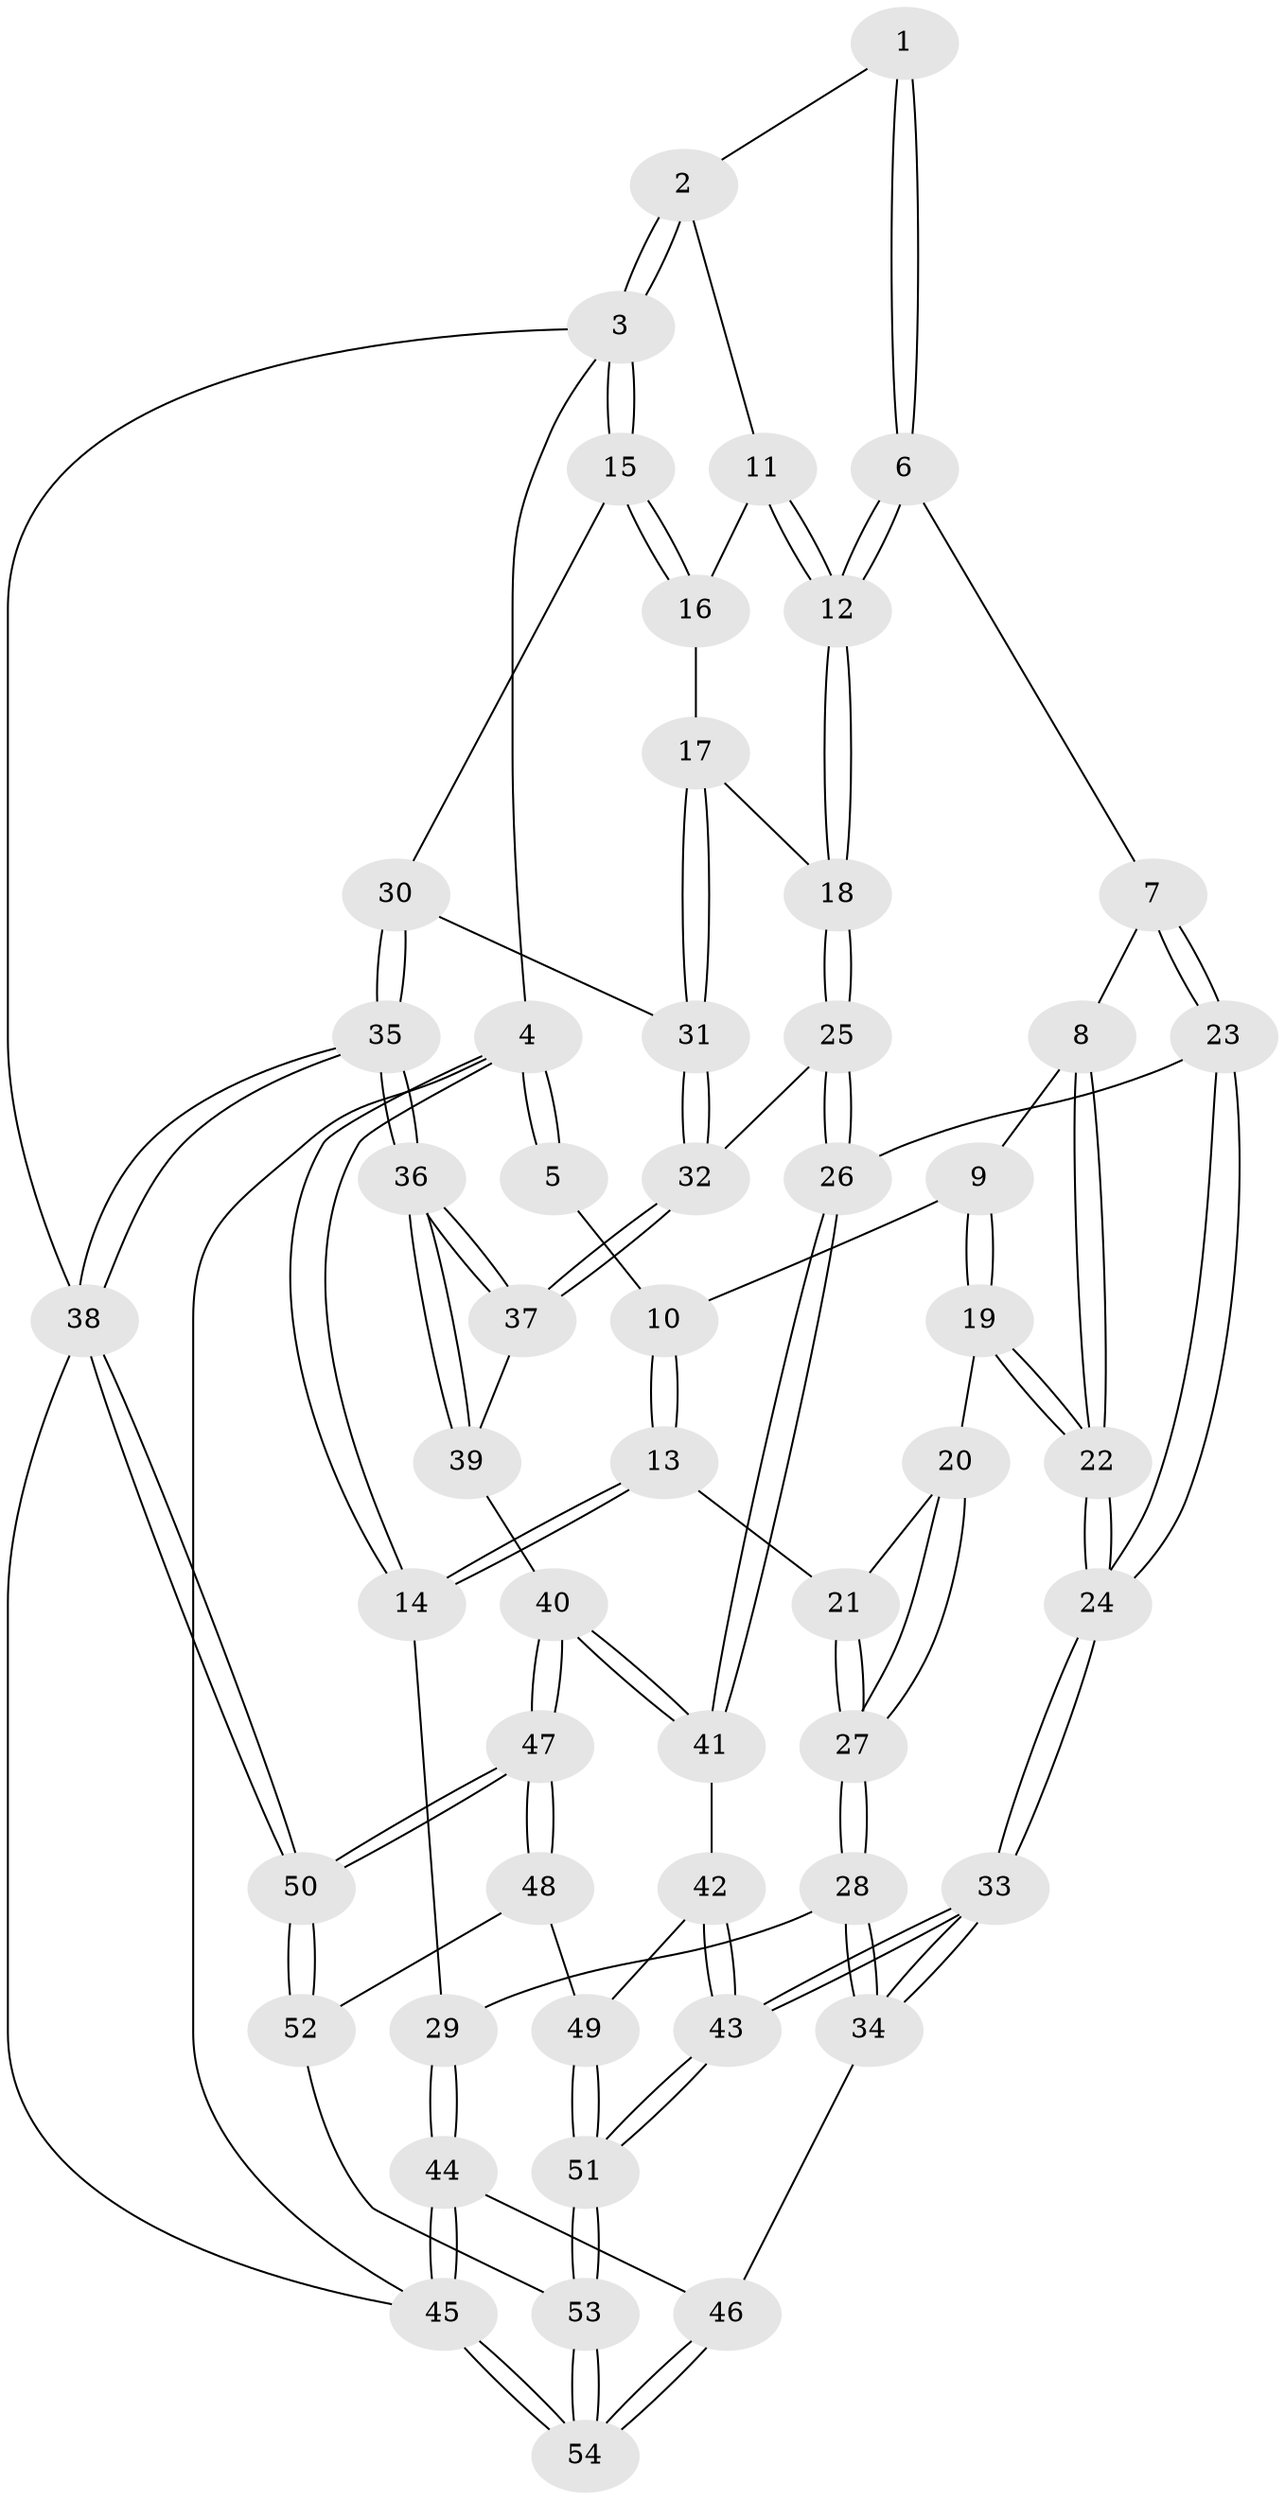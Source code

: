 // Generated by graph-tools (version 1.1) at 2025/51/03/09/25 03:51:05]
// undirected, 54 vertices, 132 edges
graph export_dot {
graph [start="1"]
  node [color=gray90,style=filled];
  1 [pos="+0.44763981528892743+0"];
  2 [pos="+0.849727527207146+0"];
  3 [pos="+1+0"];
  4 [pos="+0+0"];
  5 [pos="+0.02703165080053571+0"];
  6 [pos="+0.5003970966499695+0.23717791769874683"];
  7 [pos="+0.4955652147505051+0.2399716809448017"];
  8 [pos="+0.4740922244379994+0.24571014303954622"];
  9 [pos="+0.3258518254173781+0.26458847805677516"];
  10 [pos="+0.143434040922882+0.1558347071484718"];
  11 [pos="+0.6758004472300063+0.20829845386129947"];
  12 [pos="+0.6076826365397001+0.27355386786704117"];
  13 [pos="+0+0.3358978844717997"];
  14 [pos="+0+0.3348576914846977"];
  15 [pos="+1+0"];
  16 [pos="+0.9995648469136837+0.03610867825126514"];
  17 [pos="+0.780871984830784+0.3752595268271678"];
  18 [pos="+0.6746807324689118+0.3486667551921777"];
  19 [pos="+0.15163502940473214+0.4536166596614605"];
  20 [pos="+0.15156190788003757+0.4536071961873869"];
  21 [pos="+0+0.35290415493498384"];
  22 [pos="+0.2607898493466106+0.6103099318757914"];
  23 [pos="+0.4067301075865166+0.6901812396946277"];
  24 [pos="+0.30896357722601653+0.7279419009307374"];
  25 [pos="+0.6347227958235809+0.6002933294273256"];
  26 [pos="+0.582531096989987+0.6899703006336597"];
  27 [pos="+0.018037359357605726+0.5998886291586832"];
  28 [pos="+0+0.6715990342048161"];
  29 [pos="+0+0.6731823996017223"];
  30 [pos="+1+0.4040622500515457"];
  31 [pos="+0.9608314253296402+0.4437992590343189"];
  32 [pos="+0.8718521270078724+0.621429163443711"];
  33 [pos="+0.2718753400625721+0.78791057053142"];
  34 [pos="+0.22131281912383197+0.7846920723454321"];
  35 [pos="+1+0.8241401388583596"];
  36 [pos="+1+0.8005098838862961"];
  37 [pos="+0.8722294558444148+0.6749443820657866"];
  38 [pos="+1+1"];
  39 [pos="+0.8110800069095521+0.7849522630108283"];
  40 [pos="+0.7740396646520633+0.8254820719597822"];
  41 [pos="+0.6215941531950621+0.7395699637251146"];
  42 [pos="+0.5649695398296283+0.905487735557755"];
  43 [pos="+0.2870842086405302+0.8638811080251623"];
  44 [pos="+0+1"];
  45 [pos="+0+1"];
  46 [pos="+0.15430896527189714+0.8217568662641845"];
  47 [pos="+0.8833027434025512+1"];
  48 [pos="+0.5728823046906045+0.9331587870400398"];
  49 [pos="+0.5716368338398579+0.9318002904935644"];
  50 [pos="+0.9222546686108248+1"];
  51 [pos="+0.2954280590304242+1"];
  52 [pos="+0.3835068153174931+1"];
  53 [pos="+0.28220705296477017+1"];
  54 [pos="+0+1"];
  1 -- 2;
  1 -- 6;
  1 -- 6;
  2 -- 3;
  2 -- 3;
  2 -- 11;
  3 -- 4;
  3 -- 15;
  3 -- 15;
  3 -- 38;
  4 -- 5;
  4 -- 5;
  4 -- 14;
  4 -- 14;
  4 -- 45;
  5 -- 10;
  6 -- 7;
  6 -- 12;
  6 -- 12;
  7 -- 8;
  7 -- 23;
  7 -- 23;
  8 -- 9;
  8 -- 22;
  8 -- 22;
  9 -- 10;
  9 -- 19;
  9 -- 19;
  10 -- 13;
  10 -- 13;
  11 -- 12;
  11 -- 12;
  11 -- 16;
  12 -- 18;
  12 -- 18;
  13 -- 14;
  13 -- 14;
  13 -- 21;
  14 -- 29;
  15 -- 16;
  15 -- 16;
  15 -- 30;
  16 -- 17;
  17 -- 18;
  17 -- 31;
  17 -- 31;
  18 -- 25;
  18 -- 25;
  19 -- 20;
  19 -- 22;
  19 -- 22;
  20 -- 21;
  20 -- 27;
  20 -- 27;
  21 -- 27;
  21 -- 27;
  22 -- 24;
  22 -- 24;
  23 -- 24;
  23 -- 24;
  23 -- 26;
  24 -- 33;
  24 -- 33;
  25 -- 26;
  25 -- 26;
  25 -- 32;
  26 -- 41;
  26 -- 41;
  27 -- 28;
  27 -- 28;
  28 -- 29;
  28 -- 34;
  28 -- 34;
  29 -- 44;
  29 -- 44;
  30 -- 31;
  30 -- 35;
  30 -- 35;
  31 -- 32;
  31 -- 32;
  32 -- 37;
  32 -- 37;
  33 -- 34;
  33 -- 34;
  33 -- 43;
  33 -- 43;
  34 -- 46;
  35 -- 36;
  35 -- 36;
  35 -- 38;
  35 -- 38;
  36 -- 37;
  36 -- 37;
  36 -- 39;
  36 -- 39;
  37 -- 39;
  38 -- 50;
  38 -- 50;
  38 -- 45;
  39 -- 40;
  40 -- 41;
  40 -- 41;
  40 -- 47;
  40 -- 47;
  41 -- 42;
  42 -- 43;
  42 -- 43;
  42 -- 49;
  43 -- 51;
  43 -- 51;
  44 -- 45;
  44 -- 45;
  44 -- 46;
  45 -- 54;
  45 -- 54;
  46 -- 54;
  46 -- 54;
  47 -- 48;
  47 -- 48;
  47 -- 50;
  47 -- 50;
  48 -- 49;
  48 -- 52;
  49 -- 51;
  49 -- 51;
  50 -- 52;
  50 -- 52;
  51 -- 53;
  51 -- 53;
  52 -- 53;
  53 -- 54;
  53 -- 54;
}
